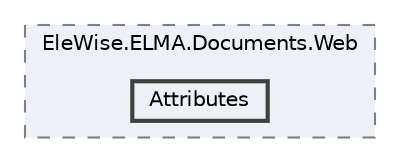 digraph "Web/Modules/EleWise.ELMA.Documents.Web/Attributes"
{
 // LATEX_PDF_SIZE
  bgcolor="transparent";
  edge [fontname=Helvetica,fontsize=10,labelfontname=Helvetica,labelfontsize=10];
  node [fontname=Helvetica,fontsize=10,shape=box,height=0.2,width=0.4];
  compound=true
  subgraph clusterdir_7b30ed932694c4fcdc3e91e9f60fe418 {
    graph [ bgcolor="#edf0f7", pencolor="grey50", label="EleWise.ELMA.Documents.Web", fontname=Helvetica,fontsize=10 style="filled,dashed", URL="dir_7b30ed932694c4fcdc3e91e9f60fe418.html",tooltip=""]
  dir_7e3c239121821acc22a19c106c823294 [label="Attributes", fillcolor="#edf0f7", color="grey25", style="filled,bold", URL="dir_7e3c239121821acc22a19c106c823294.html",tooltip=""];
  }
}
